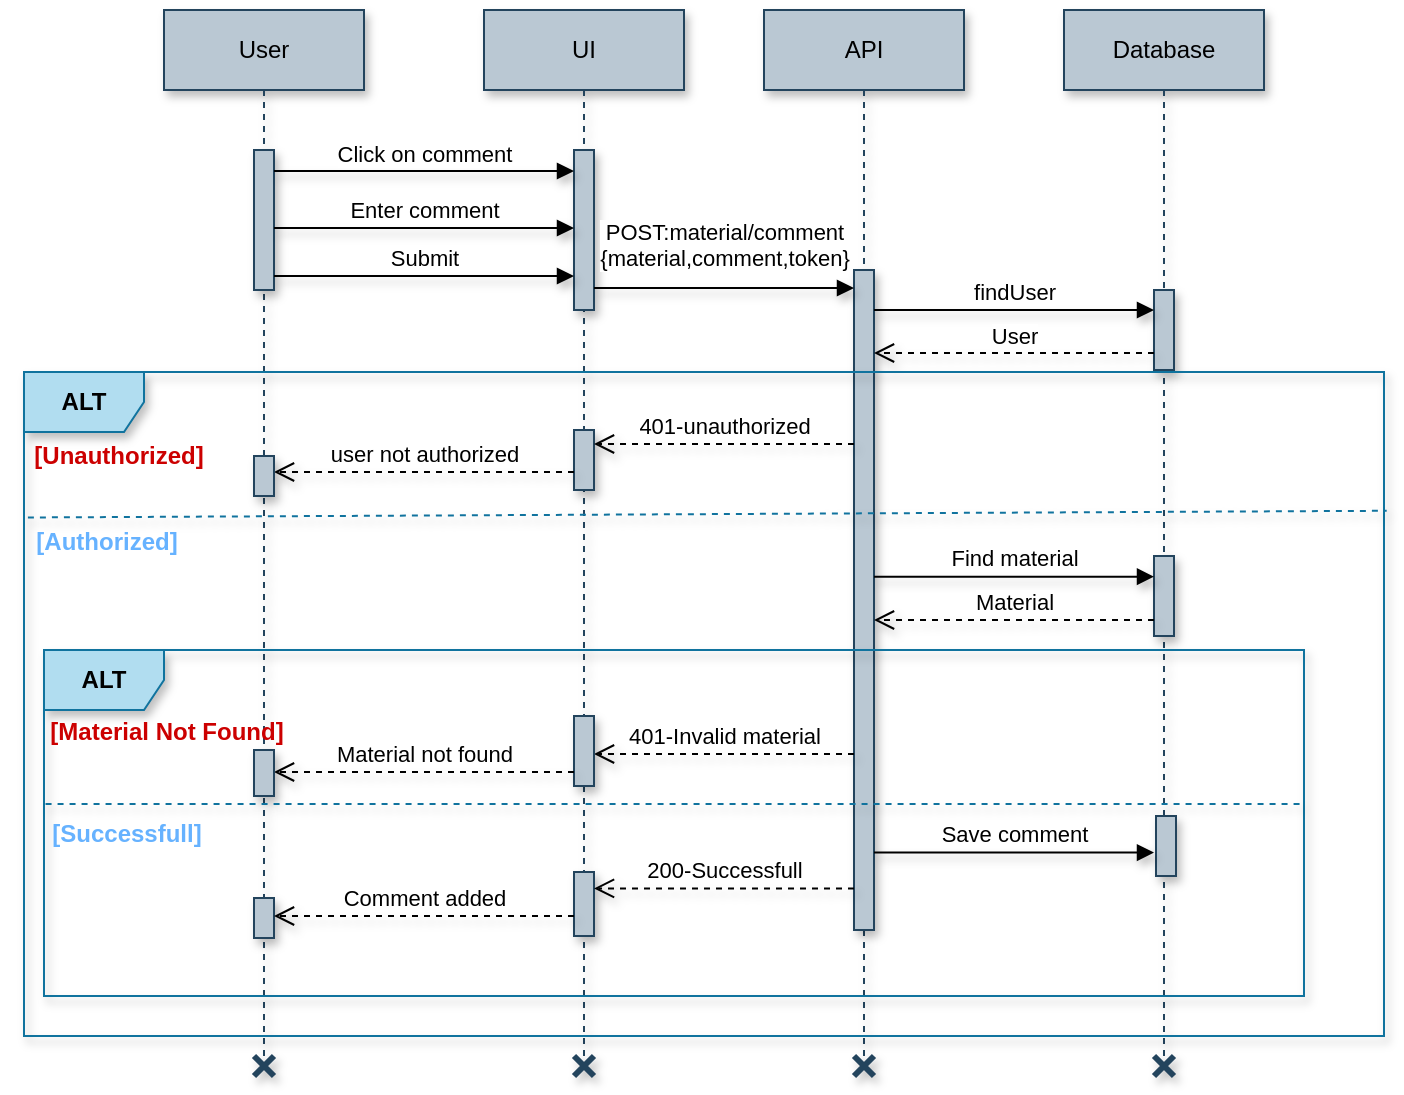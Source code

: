 <mxfile version="24.2.1" type="device">
  <diagram name="Page-1" id="eVwluyYFOzaaopVzrdN4">
    <mxGraphModel dx="2219" dy="557" grid="1" gridSize="10" guides="1" tooltips="1" connect="1" arrows="1" fold="1" page="1" pageScale="1" pageWidth="1169" pageHeight="1654" math="0" shadow="0">
      <root>
        <mxCell id="0" />
        <mxCell id="1" parent="0" />
        <mxCell id="etlh-HHN_EyLDLbJ_C42-1" value="User" style="shape=umlLifeline;perimeter=lifelinePerimeter;whiteSpace=wrap;html=1;container=1;dropTarget=0;collapsible=0;recursiveResize=0;outlineConnect=0;portConstraint=eastwest;newEdgeStyle={&quot;edgeStyle&quot;:&quot;elbowEdgeStyle&quot;,&quot;elbow&quot;:&quot;vertical&quot;,&quot;curved&quot;:0,&quot;rounded&quot;:0};fillColor=#bac8d3;strokeColor=#23445d;shadow=1;" parent="1" vertex="1">
          <mxGeometry x="70" y="527" width="100" height="523" as="geometry" />
        </mxCell>
        <mxCell id="etlh-HHN_EyLDLbJ_C42-2" value="" style="html=1;points=[[0,0,0,0,5],[0,1,0,0,-5],[1,0,0,0,5],[1,1,0,0,-5]];perimeter=orthogonalPerimeter;outlineConnect=0;targetShapes=umlLifeline;portConstraint=eastwest;newEdgeStyle={&quot;curved&quot;:0,&quot;rounded&quot;:0};fillColor=#bac8d3;strokeColor=#23445d;shadow=1;" parent="etlh-HHN_EyLDLbJ_C42-1" vertex="1">
          <mxGeometry x="45" y="70" width="10" height="70" as="geometry" />
        </mxCell>
        <mxCell id="etlh-HHN_EyLDLbJ_C42-3" value="UI" style="shape=umlLifeline;perimeter=lifelinePerimeter;whiteSpace=wrap;html=1;container=1;dropTarget=0;collapsible=0;recursiveResize=0;outlineConnect=0;portConstraint=eastwest;newEdgeStyle={&quot;edgeStyle&quot;:&quot;elbowEdgeStyle&quot;,&quot;elbow&quot;:&quot;vertical&quot;,&quot;curved&quot;:0,&quot;rounded&quot;:0};fillColor=#bac8d3;strokeColor=#23445d;shadow=1;" parent="1" vertex="1">
          <mxGeometry x="230" y="527" width="100" height="523" as="geometry" />
        </mxCell>
        <mxCell id="etlh-HHN_EyLDLbJ_C42-4" value="" style="html=1;points=[[0,0,0,0,5],[0,1,0,0,-5],[1,0,0,0,5],[1,1,0,0,-5]];perimeter=orthogonalPerimeter;outlineConnect=0;targetShapes=umlLifeline;portConstraint=eastwest;newEdgeStyle={&quot;curved&quot;:0,&quot;rounded&quot;:0};fillColor=#bac8d3;strokeColor=#23445d;shadow=1;" parent="etlh-HHN_EyLDLbJ_C42-3" vertex="1">
          <mxGeometry x="45" y="70" width="10" height="80" as="geometry" />
        </mxCell>
        <mxCell id="etlh-HHN_EyLDLbJ_C42-5" value="" style="html=1;points=[[0,0,0,0,5],[0,1,0,0,-5],[1,0,0,0,5],[1,1,0,0,-5]];perimeter=orthogonalPerimeter;outlineConnect=0;targetShapes=umlLifeline;portConstraint=eastwest;newEdgeStyle={&quot;curved&quot;:0,&quot;rounded&quot;:0};fillColor=#bac8d3;strokeColor=#23445d;shadow=1;" parent="etlh-HHN_EyLDLbJ_C42-3" vertex="1">
          <mxGeometry x="45" y="210" width="10" height="30" as="geometry" />
        </mxCell>
        <mxCell id="etlh-HHN_EyLDLbJ_C42-6" value="API" style="shape=umlLifeline;perimeter=lifelinePerimeter;whiteSpace=wrap;html=1;container=1;dropTarget=0;collapsible=0;recursiveResize=0;outlineConnect=0;portConstraint=eastwest;newEdgeStyle={&quot;edgeStyle&quot;:&quot;elbowEdgeStyle&quot;,&quot;elbow&quot;:&quot;vertical&quot;,&quot;curved&quot;:0,&quot;rounded&quot;:0};fillColor=#bac8d3;strokeColor=#23445d;shadow=1;" parent="1" vertex="1">
          <mxGeometry x="370" y="527" width="100" height="523" as="geometry" />
        </mxCell>
        <mxCell id="etlh-HHN_EyLDLbJ_C42-7" value="" style="html=1;points=[[0,0,0,0,5],[0,1,0,0,-5],[1,0,0,0,5],[1,1,0,0,-5]];perimeter=orthogonalPerimeter;outlineConnect=0;targetShapes=umlLifeline;portConstraint=eastwest;newEdgeStyle={&quot;curved&quot;:0,&quot;rounded&quot;:0};fillColor=#bac8d3;strokeColor=#23445d;shadow=1;" parent="etlh-HHN_EyLDLbJ_C42-6" vertex="1">
          <mxGeometry x="45" y="130" width="10" height="330" as="geometry" />
        </mxCell>
        <mxCell id="etlh-HHN_EyLDLbJ_C42-8" value="Database" style="shape=umlLifeline;perimeter=lifelinePerimeter;whiteSpace=wrap;html=1;container=1;dropTarget=0;collapsible=0;recursiveResize=0;outlineConnect=0;portConstraint=eastwest;newEdgeStyle={&quot;edgeStyle&quot;:&quot;elbowEdgeStyle&quot;,&quot;elbow&quot;:&quot;vertical&quot;,&quot;curved&quot;:0,&quot;rounded&quot;:0};fillColor=#bac8d3;strokeColor=#23445d;shadow=1;" parent="1" vertex="1">
          <mxGeometry x="520" y="527" width="100" height="523" as="geometry" />
        </mxCell>
        <mxCell id="etlh-HHN_EyLDLbJ_C42-9" value="" style="html=1;points=[[0,0,0,0,5],[0,1,0,0,-5],[1,0,0,0,5],[1,1,0,0,-5]];perimeter=orthogonalPerimeter;outlineConnect=0;targetShapes=umlLifeline;portConstraint=eastwest;newEdgeStyle={&quot;curved&quot;:0,&quot;rounded&quot;:0};fillColor=#bac8d3;strokeColor=#23445d;shadow=1;" parent="etlh-HHN_EyLDLbJ_C42-8" vertex="1">
          <mxGeometry x="45" y="140" width="10" height="40" as="geometry" />
        </mxCell>
        <mxCell id="etlh-HHN_EyLDLbJ_C42-10" value="" style="html=1;points=[[0,0,0,0,5],[0,1,0,0,-5],[1,0,0,0,5],[1,1,0,0,-5]];perimeter=orthogonalPerimeter;outlineConnect=0;targetShapes=umlLifeline;portConstraint=eastwest;newEdgeStyle={&quot;curved&quot;:0,&quot;rounded&quot;:0};fillColor=#bac8d3;strokeColor=#23445d;shadow=1;" parent="etlh-HHN_EyLDLbJ_C42-8" vertex="1">
          <mxGeometry x="46" y="403" width="10" height="30" as="geometry" />
        </mxCell>
        <mxCell id="etlh-HHN_EyLDLbJ_C42-11" value="Click on comment" style="html=1;verticalAlign=bottom;endArrow=block;curved=0;rounded=0;shadow=1;" parent="1" edge="1">
          <mxGeometry width="80" relative="1" as="geometry">
            <mxPoint x="125" y="607.5" as="sourcePoint" />
            <mxPoint x="275" y="607.5" as="targetPoint" />
          </mxGeometry>
        </mxCell>
        <mxCell id="etlh-HHN_EyLDLbJ_C42-12" value="Enter comment" style="html=1;verticalAlign=bottom;endArrow=block;curved=0;rounded=0;shadow=1;" parent="1" edge="1">
          <mxGeometry width="80" relative="1" as="geometry">
            <mxPoint x="125" y="636.0" as="sourcePoint" />
            <mxPoint x="275" y="636.0" as="targetPoint" />
          </mxGeometry>
        </mxCell>
        <mxCell id="etlh-HHN_EyLDLbJ_C42-13" value="Submit" style="html=1;verticalAlign=bottom;endArrow=block;curved=0;rounded=0;shadow=1;" parent="1" edge="1">
          <mxGeometry width="80" relative="1" as="geometry">
            <mxPoint x="125" y="660" as="sourcePoint" />
            <mxPoint x="275" y="660" as="targetPoint" />
          </mxGeometry>
        </mxCell>
        <mxCell id="etlh-HHN_EyLDLbJ_C42-14" value="POST:material/comment&lt;div&gt;{material,comment,token}&lt;/div&gt;" style="html=1;verticalAlign=bottom;endArrow=block;curved=0;rounded=0;shadow=1;" parent="1" edge="1">
          <mxGeometry y="6" width="80" relative="1" as="geometry">
            <mxPoint x="285" y="666" as="sourcePoint" />
            <mxPoint x="415" y="666" as="targetPoint" />
            <mxPoint as="offset" />
          </mxGeometry>
        </mxCell>
        <mxCell id="etlh-HHN_EyLDLbJ_C42-15" value="findUser" style="html=1;verticalAlign=bottom;endArrow=block;curved=0;rounded=0;shadow=1;" parent="1" edge="1">
          <mxGeometry width="80" relative="1" as="geometry">
            <mxPoint x="425" y="677" as="sourcePoint" />
            <mxPoint x="565" y="677" as="targetPoint" />
          </mxGeometry>
        </mxCell>
        <mxCell id="etlh-HHN_EyLDLbJ_C42-16" value="User" style="html=1;verticalAlign=bottom;endArrow=open;dashed=1;endSize=8;curved=0;rounded=0;shadow=1;" parent="1" edge="1">
          <mxGeometry relative="1" as="geometry">
            <mxPoint x="565.0" y="698.5" as="sourcePoint" />
            <mxPoint x="425.0" y="698.5" as="targetPoint" />
          </mxGeometry>
        </mxCell>
        <mxCell id="etlh-HHN_EyLDLbJ_C42-17" value="ALT" style="shape=umlFrame;whiteSpace=wrap;html=1;pointerEvents=0;width=60;height=30;fillColor=#b1ddf0;strokeColor=#10739e;shadow=1;fontStyle=1" parent="1" vertex="1">
          <mxGeometry y="708" width="680" height="332" as="geometry" />
        </mxCell>
        <mxCell id="etlh-HHN_EyLDLbJ_C42-18" value="&lt;b&gt;&lt;font color=&quot;#cc0000&quot;&gt;[Unauthorized]&lt;/font&gt;&lt;/b&gt;" style="text;html=1;align=center;verticalAlign=middle;resizable=0;points=[];autosize=1;strokeColor=none;fillColor=none;shadow=1;" parent="1" vertex="1">
          <mxGeometry x="-8" y="735" width="110" height="30" as="geometry" />
        </mxCell>
        <mxCell id="etlh-HHN_EyLDLbJ_C42-19" value="401-unauthorized" style="html=1;verticalAlign=bottom;endArrow=open;dashed=1;endSize=8;curved=0;rounded=0;shadow=1;" parent="1" edge="1">
          <mxGeometry relative="1" as="geometry">
            <mxPoint x="415" y="744.0" as="sourcePoint" />
            <mxPoint x="285" y="744.0" as="targetPoint" />
          </mxGeometry>
        </mxCell>
        <mxCell id="etlh-HHN_EyLDLbJ_C42-20" value="user not authorized" style="html=1;verticalAlign=bottom;endArrow=open;dashed=1;endSize=8;curved=0;rounded=0;shadow=1;" parent="1" edge="1">
          <mxGeometry relative="1" as="geometry">
            <mxPoint x="275" y="758" as="sourcePoint" />
            <mxPoint x="125" y="758" as="targetPoint" />
          </mxGeometry>
        </mxCell>
        <mxCell id="etlh-HHN_EyLDLbJ_C42-21" value="" style="html=1;points=[[0,0,0,0,5],[0,1,0,0,-5],[1,0,0,0,5],[1,1,0,0,-5]];perimeter=orthogonalPerimeter;outlineConnect=0;targetShapes=umlLifeline;portConstraint=eastwest;newEdgeStyle={&quot;curved&quot;:0,&quot;rounded&quot;:0};fillColor=#bac8d3;strokeColor=#23445d;shadow=1;" parent="1" vertex="1">
          <mxGeometry x="115" y="750" width="10" height="20" as="geometry" />
        </mxCell>
        <mxCell id="etlh-HHN_EyLDLbJ_C42-22" value="" style="endArrow=none;dashed=1;html=1;rounded=0;fillColor=#b1ddf0;strokeColor=#10739e;fontStyle=1;exitX=0;exitY=0.305;exitDx=0;exitDy=0;exitPerimeter=0;entryX=1.002;entryY=0.209;entryDx=0;entryDy=0;entryPerimeter=0;shadow=1;" parent="1" target="etlh-HHN_EyLDLbJ_C42-17" edge="1">
          <mxGeometry width="50" height="50" relative="1" as="geometry">
            <mxPoint x="1.95" y="780.74" as="sourcePoint" />
            <mxPoint x="650.0" y="780.0" as="targetPoint" />
          </mxGeometry>
        </mxCell>
        <mxCell id="etlh-HHN_EyLDLbJ_C42-23" value="401-Invalid material" style="html=1;verticalAlign=bottom;endArrow=open;dashed=1;endSize=8;curved=0;rounded=0;entryX=1;entryY=0;entryDx=0;entryDy=5;entryPerimeter=0;shadow=1;" parent="1" edge="1">
          <mxGeometry relative="1" as="geometry">
            <mxPoint x="415" y="899" as="sourcePoint" />
            <mxPoint x="285" y="899" as="targetPoint" />
          </mxGeometry>
        </mxCell>
        <mxCell id="etlh-HHN_EyLDLbJ_C42-24" value="" style="html=1;points=[[0,0,0,0,5],[0,1,0,0,-5],[1,0,0,0,5],[1,1,0,0,-5]];perimeter=orthogonalPerimeter;outlineConnect=0;targetShapes=umlLifeline;portConstraint=eastwest;newEdgeStyle={&quot;curved&quot;:0,&quot;rounded&quot;:0};fillColor=#bac8d3;strokeColor=#23445d;shadow=1;" parent="1" vertex="1">
          <mxGeometry x="275" y="880" width="10" height="35" as="geometry" />
        </mxCell>
        <mxCell id="etlh-HHN_EyLDLbJ_C42-25" value="Material not found" style="html=1;verticalAlign=bottom;endArrow=open;dashed=1;endSize=8;curved=0;rounded=0;shadow=1;" parent="1" edge="1">
          <mxGeometry relative="1" as="geometry">
            <mxPoint x="275" y="908" as="sourcePoint" />
            <mxPoint x="125" y="908" as="targetPoint" />
          </mxGeometry>
        </mxCell>
        <mxCell id="etlh-HHN_EyLDLbJ_C42-26" value="" style="html=1;points=[[0,0,0,0,5],[0,1,0,0,-5],[1,0,0,0,5],[1,1,0,0,-5]];perimeter=orthogonalPerimeter;outlineConnect=0;targetShapes=umlLifeline;portConstraint=eastwest;newEdgeStyle={&quot;curved&quot;:0,&quot;rounded&quot;:0};fillColor=#bac8d3;strokeColor=#23445d;shadow=1;" parent="1" vertex="1">
          <mxGeometry x="115" y="897" width="10" height="23" as="geometry" />
        </mxCell>
        <mxCell id="etlh-HHN_EyLDLbJ_C42-27" value="&lt;b&gt;&lt;font color=&quot;#66b2ff&quot;&gt;[Authorized]&lt;/font&gt;&lt;/b&gt;" style="text;html=1;align=center;verticalAlign=middle;resizable=0;points=[];autosize=1;strokeColor=none;fillColor=none;shadow=1;" parent="1" vertex="1">
          <mxGeometry x="-4" y="778" width="90" height="30" as="geometry" />
        </mxCell>
        <mxCell id="etlh-HHN_EyLDLbJ_C42-28" value="" style="html=1;points=[[0,0,0,0,5],[0,1,0,0,-5],[1,0,0,0,5],[1,1,0,0,-5]];perimeter=orthogonalPerimeter;outlineConnect=0;targetShapes=umlLifeline;portConstraint=eastwest;newEdgeStyle={&quot;curved&quot;:0,&quot;rounded&quot;:0};fillColor=#bac8d3;strokeColor=#23445d;shadow=1;" parent="1" vertex="1">
          <mxGeometry x="275" y="958" width="10" height="32" as="geometry" />
        </mxCell>
        <mxCell id="etlh-HHN_EyLDLbJ_C42-29" value="" style="html=1;points=[[0,0,0,0,5],[0,1,0,0,-5],[1,0,0,0,5],[1,1,0,0,-5]];perimeter=orthogonalPerimeter;outlineConnect=0;targetShapes=umlLifeline;portConstraint=eastwest;newEdgeStyle={&quot;curved&quot;:0,&quot;rounded&quot;:0};fillColor=#bac8d3;strokeColor=#23445d;shadow=1;" parent="1" vertex="1">
          <mxGeometry x="115" y="971" width="10" height="20" as="geometry" />
        </mxCell>
        <mxCell id="etlh-HHN_EyLDLbJ_C42-30" value="Comment added" style="html=1;verticalAlign=bottom;endArrow=open;dashed=1;endSize=8;curved=0;rounded=0;shadow=1;" parent="1" edge="1">
          <mxGeometry relative="1" as="geometry">
            <mxPoint x="275" y="980" as="sourcePoint" />
            <mxPoint x="125" y="980" as="targetPoint" />
          </mxGeometry>
        </mxCell>
        <mxCell id="etlh-HHN_EyLDLbJ_C42-32" value="" style="html=1;points=[[0,0,0,0,5],[0,1,0,0,-5],[1,0,0,0,5],[1,1,0,0,-5]];perimeter=orthogonalPerimeter;outlineConnect=0;targetShapes=umlLifeline;portConstraint=eastwest;newEdgeStyle={&quot;curved&quot;:0,&quot;rounded&quot;:0};fillColor=#bac8d3;strokeColor=#23445d;shadow=1;" parent="1" vertex="1">
          <mxGeometry x="565" y="800" width="10" height="40" as="geometry" />
        </mxCell>
        <mxCell id="etlh-HHN_EyLDLbJ_C42-33" value="ALT" style="shape=umlFrame;whiteSpace=wrap;html=1;pointerEvents=0;fillColor=#b1ddf0;strokeColor=#10739e;shadow=1;fontStyle=1" parent="1" vertex="1">
          <mxGeometry x="10" y="847" width="630" height="173" as="geometry" />
        </mxCell>
        <mxCell id="etlh-HHN_EyLDLbJ_C42-34" value="" style="endArrow=none;dashed=1;html=1;rounded=0;exitX=0.002;exitY=0.334;exitDx=0;exitDy=0;exitPerimeter=0;fillColor=#b1ddf0;strokeColor=#10739e;shadow=1;" parent="1" edge="1">
          <mxGeometry width="50" height="50" relative="1" as="geometry">
            <mxPoint x="10.78" y="924.002" as="sourcePoint" />
            <mxPoint x="640" y="924" as="targetPoint" />
          </mxGeometry>
        </mxCell>
        <mxCell id="etlh-HHN_EyLDLbJ_C42-35" value="200-Successfull" style="html=1;verticalAlign=bottom;endArrow=open;dashed=1;endSize=8;curved=0;rounded=0;entryX=1;entryY=0;entryDx=0;entryDy=5;entryPerimeter=0;shadow=1;" parent="1" edge="1">
          <mxGeometry relative="1" as="geometry">
            <mxPoint x="415" y="966.22" as="sourcePoint" />
            <mxPoint x="285" y="966.22" as="targetPoint" />
          </mxGeometry>
        </mxCell>
        <mxCell id="etlh-HHN_EyLDLbJ_C42-36" value="&lt;b&gt;&lt;font color=&quot;#cc0000&quot;&gt;[Material Not Found]&lt;/font&gt;&lt;/b&gt;" style="text;html=1;align=center;verticalAlign=middle;resizable=0;points=[];autosize=1;strokeColor=none;fillColor=none;shadow=1;" parent="1" vertex="1">
          <mxGeometry x="1" y="873" width="140" height="30" as="geometry" />
        </mxCell>
        <mxCell id="etlh-HHN_EyLDLbJ_C42-37" value="&lt;b&gt;&lt;font color=&quot;#66b2ff&quot;&gt;[Successfull]&lt;/font&gt;&lt;/b&gt;" style="text;html=1;align=center;verticalAlign=middle;resizable=0;points=[];autosize=1;strokeColor=none;fillColor=none;shadow=1;" parent="1" vertex="1">
          <mxGeometry x="1" y="924" width="100" height="30" as="geometry" />
        </mxCell>
        <mxCell id="etlh-HHN_EyLDLbJ_C42-38" value="" style="shape=umlDestroy;whiteSpace=wrap;html=1;strokeWidth=3;targetShapes=umlLifeline;fillColor=#bac8d3;strokeColor=#23445d;aspect=fixed;fontStyle=0;shadow=1;" parent="1" vertex="1">
          <mxGeometry x="115" y="1050" width="10" height="10" as="geometry" />
        </mxCell>
        <mxCell id="etlh-HHN_EyLDLbJ_C42-39" value="" style="shape=umlDestroy;whiteSpace=wrap;html=1;strokeWidth=3;targetShapes=umlLifeline;fillColor=#bac8d3;strokeColor=#23445d;aspect=fixed;fontStyle=0;shadow=1;" parent="1" vertex="1">
          <mxGeometry x="275" y="1050" width="10" height="10" as="geometry" />
        </mxCell>
        <mxCell id="etlh-HHN_EyLDLbJ_C42-40" value="" style="shape=umlDestroy;whiteSpace=wrap;html=1;strokeWidth=3;targetShapes=umlLifeline;fillColor=#bac8d3;strokeColor=#23445d;aspect=fixed;fontStyle=0;shadow=1;" parent="1" vertex="1">
          <mxGeometry x="415" y="1050" width="10" height="10" as="geometry" />
        </mxCell>
        <mxCell id="etlh-HHN_EyLDLbJ_C42-41" value="" style="shape=umlDestroy;whiteSpace=wrap;html=1;strokeWidth=3;targetShapes=umlLifeline;fillColor=#bac8d3;strokeColor=#23445d;aspect=fixed;fontStyle=0;shadow=1;" parent="1" vertex="1">
          <mxGeometry x="565" y="1050" width="10" height="10" as="geometry" />
        </mxCell>
        <mxCell id="etlh-HHN_EyLDLbJ_C42-44" value="Find material" style="html=1;verticalAlign=bottom;endArrow=block;curved=0;rounded=0;shadow=1;" parent="1" edge="1">
          <mxGeometry width="80" relative="1" as="geometry">
            <mxPoint x="425" y="810.33" as="sourcePoint" />
            <mxPoint x="565" y="810.33" as="targetPoint" />
          </mxGeometry>
        </mxCell>
        <mxCell id="etlh-HHN_EyLDLbJ_C42-49" value="Material" style="html=1;verticalAlign=bottom;endArrow=open;dashed=1;endSize=8;curved=0;rounded=0;shadow=1;" parent="1" edge="1">
          <mxGeometry relative="1" as="geometry">
            <mxPoint x="565.0" y="832" as="sourcePoint" />
            <mxPoint x="425.0" y="832" as="targetPoint" />
          </mxGeometry>
        </mxCell>
        <mxCell id="etlh-HHN_EyLDLbJ_C42-52" value="Save comment" style="html=1;verticalAlign=bottom;endArrow=block;curved=0;rounded=0;shadow=1;" parent="1" edge="1">
          <mxGeometry width="80" relative="1" as="geometry">
            <mxPoint x="425" y="948.26" as="sourcePoint" />
            <mxPoint x="565" y="948.26" as="targetPoint" />
          </mxGeometry>
        </mxCell>
      </root>
    </mxGraphModel>
  </diagram>
</mxfile>
